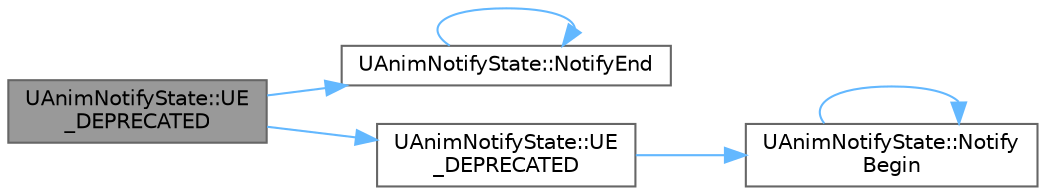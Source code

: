 digraph "UAnimNotifyState::UE_DEPRECATED"
{
 // INTERACTIVE_SVG=YES
 // LATEX_PDF_SIZE
  bgcolor="transparent";
  edge [fontname=Helvetica,fontsize=10,labelfontname=Helvetica,labelfontsize=10];
  node [fontname=Helvetica,fontsize=10,shape=box,height=0.2,width=0.4];
  rankdir="LR";
  Node1 [id="Node000001",label="UAnimNotifyState::UE\l_DEPRECATED",height=0.2,width=0.4,color="gray40", fillcolor="grey60", style="filled", fontcolor="black",tooltip=" "];
  Node1 -> Node2 [id="edge1_Node000001_Node000002",color="steelblue1",style="solid",tooltip=" "];
  Node2 [id="Node000002",label="UAnimNotifyState::NotifyEnd",height=0.2,width=0.4,color="grey40", fillcolor="white", style="filled",URL="$d1/db4/classUAnimNotifyState.html#a1081e3a8898b0f37320b6eb5e046ef86",tooltip=" "];
  Node2 -> Node2 [id="edge2_Node000002_Node000002",color="steelblue1",style="solid",tooltip=" "];
  Node1 -> Node3 [id="edge3_Node000001_Node000003",color="steelblue1",style="solid",tooltip=" "];
  Node3 [id="Node000003",label="UAnimNotifyState::UE\l_DEPRECATED",height=0.2,width=0.4,color="grey40", fillcolor="white", style="filled",URL="$d1/db4/classUAnimNotifyState.html#a8170796d62ef93583769a9865527f6ee",tooltip=" "];
  Node3 -> Node4 [id="edge4_Node000003_Node000004",color="steelblue1",style="solid",tooltip=" "];
  Node4 [id="Node000004",label="UAnimNotifyState::Notify\lBegin",height=0.2,width=0.4,color="grey40", fillcolor="white", style="filled",URL="$d1/db4/classUAnimNotifyState.html#abf99e73d8f59ee0303e52c2448bb8eab",tooltip=" "];
  Node4 -> Node4 [id="edge5_Node000004_Node000004",color="steelblue1",style="solid",tooltip=" "];
}

